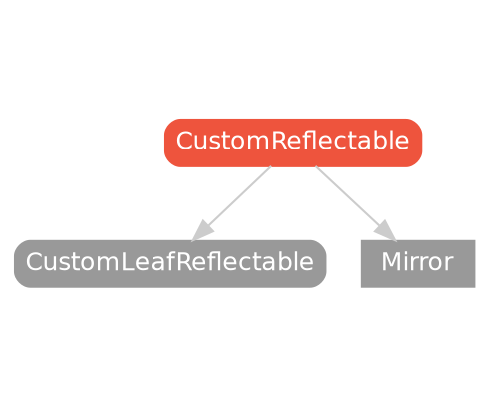 strict digraph "CustomReflectable - Type Hierarchy - SwiftDoc.org" {
    pad="0.1,0.8"
    node [shape=box, style="filled,rounded", color="#999999", fillcolor="#999999", fontcolor=white, fontname=Helvetica, fontnames="Helvetica,sansserif", fontsize=12, margin="0.07,0.05", height="0.3"]
    edge [color="#cccccc"]
    "CustomLeafReflectable" [URL="/protocol/CustomLeafReflectable/hierarchy/"]
    "CustomReflectable" [URL="/protocol/CustomReflectable/", style="filled,rounded", fillcolor="#ee543d", color="#ee543d"]
    "Mirror" [URL="/type/Mirror/hierarchy/", style=filled]    "CustomReflectable" -> "CustomLeafReflectable"
    "CustomReflectable" -> "Mirror"
    subgraph Types {
        rank = max; "Mirror";
    }
}